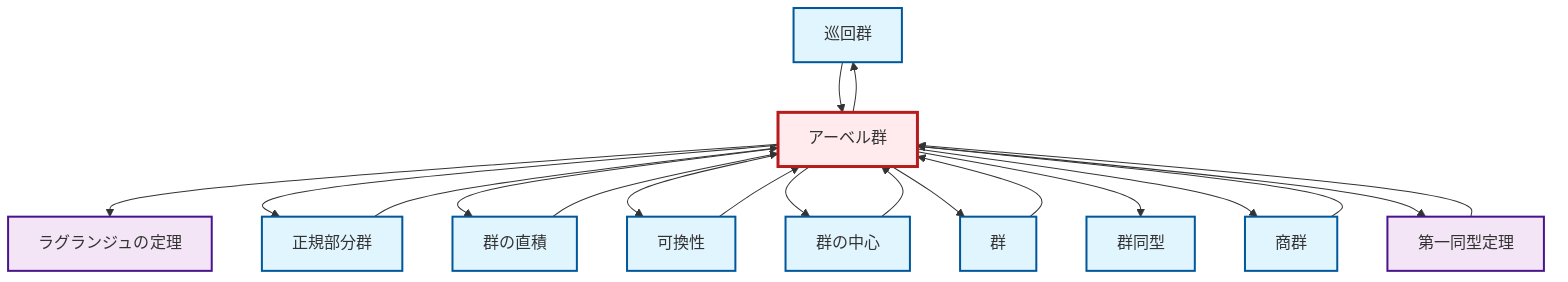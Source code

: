 graph TD
    classDef definition fill:#e1f5fe,stroke:#01579b,stroke-width:2px
    classDef theorem fill:#f3e5f5,stroke:#4a148c,stroke-width:2px
    classDef axiom fill:#fff3e0,stroke:#e65100,stroke-width:2px
    classDef example fill:#e8f5e9,stroke:#1b5e20,stroke-width:2px
    classDef current fill:#ffebee,stroke:#b71c1c,stroke-width:3px
    def-cyclic-group["巡回群"]:::definition
    def-direct-product["群の直積"]:::definition
    thm-lagrange["ラグランジュの定理"]:::theorem
    thm-first-isomorphism["第一同型定理"]:::theorem
    def-normal-subgroup["正規部分群"]:::definition
    def-isomorphism["群同型"]:::definition
    def-group["群"]:::definition
    def-commutativity["可換性"]:::definition
    def-quotient-group["商群"]:::definition
    def-abelian-group["アーベル群"]:::definition
    def-center-of-group["群の中心"]:::definition
    def-abelian-group --> thm-lagrange
    def-normal-subgroup --> def-abelian-group
    def-abelian-group --> def-normal-subgroup
    def-direct-product --> def-abelian-group
    def-abelian-group --> def-cyclic-group
    def-abelian-group --> def-direct-product
    def-cyclic-group --> def-abelian-group
    thm-first-isomorphism --> def-abelian-group
    def-abelian-group --> def-commutativity
    def-abelian-group --> def-center-of-group
    def-group --> def-abelian-group
    def-abelian-group --> def-group
    def-commutativity --> def-abelian-group
    def-center-of-group --> def-abelian-group
    def-quotient-group --> def-abelian-group
    def-abelian-group --> def-isomorphism
    def-abelian-group --> def-quotient-group
    def-abelian-group --> thm-first-isomorphism
    class def-abelian-group current